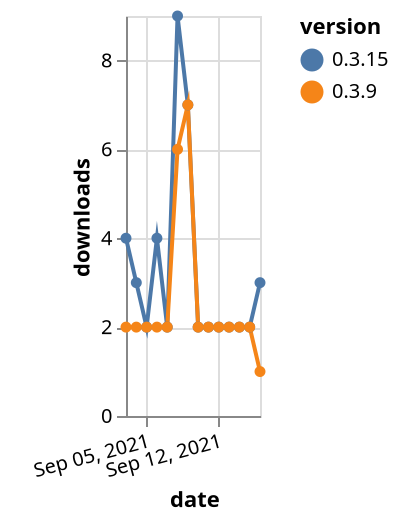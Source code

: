 {"$schema": "https://vega.github.io/schema/vega-lite/v5.json", "description": "A simple bar chart with embedded data.", "data": {"values": [{"date": "2021-09-03", "total": 1470, "delta": 4, "version": "0.3.15"}, {"date": "2021-09-04", "total": 1473, "delta": 3, "version": "0.3.15"}, {"date": "2021-09-05", "total": 1475, "delta": 2, "version": "0.3.15"}, {"date": "2021-09-06", "total": 1479, "delta": 4, "version": "0.3.15"}, {"date": "2021-09-07", "total": 1481, "delta": 2, "version": "0.3.15"}, {"date": "2021-09-08", "total": 1490, "delta": 9, "version": "0.3.15"}, {"date": "2021-09-09", "total": 1497, "delta": 7, "version": "0.3.15"}, {"date": "2021-09-10", "total": 1499, "delta": 2, "version": "0.3.15"}, {"date": "2021-09-11", "total": 1501, "delta": 2, "version": "0.3.15"}, {"date": "2021-09-12", "total": 1503, "delta": 2, "version": "0.3.15"}, {"date": "2021-09-13", "total": 1505, "delta": 2, "version": "0.3.15"}, {"date": "2021-09-14", "total": 1507, "delta": 2, "version": "0.3.15"}, {"date": "2021-09-15", "total": 1509, "delta": 2, "version": "0.3.15"}, {"date": "2021-09-16", "total": 1512, "delta": 3, "version": "0.3.15"}, {"date": "2021-09-03", "total": 2506, "delta": 2, "version": "0.3.9"}, {"date": "2021-09-04", "total": 2508, "delta": 2, "version": "0.3.9"}, {"date": "2021-09-05", "total": 2510, "delta": 2, "version": "0.3.9"}, {"date": "2021-09-06", "total": 2512, "delta": 2, "version": "0.3.9"}, {"date": "2021-09-07", "total": 2514, "delta": 2, "version": "0.3.9"}, {"date": "2021-09-08", "total": 2520, "delta": 6, "version": "0.3.9"}, {"date": "2021-09-09", "total": 2527, "delta": 7, "version": "0.3.9"}, {"date": "2021-09-10", "total": 2529, "delta": 2, "version": "0.3.9"}, {"date": "2021-09-11", "total": 2531, "delta": 2, "version": "0.3.9"}, {"date": "2021-09-12", "total": 2533, "delta": 2, "version": "0.3.9"}, {"date": "2021-09-13", "total": 2535, "delta": 2, "version": "0.3.9"}, {"date": "2021-09-14", "total": 2537, "delta": 2, "version": "0.3.9"}, {"date": "2021-09-15", "total": 2539, "delta": 2, "version": "0.3.9"}, {"date": "2021-09-16", "total": 2540, "delta": 1, "version": "0.3.9"}]}, "width": "container", "mark": {"type": "line", "point": {"filled": true}}, "encoding": {"x": {"field": "date", "type": "temporal", "timeUnit": "yearmonthdate", "title": "date", "axis": {"labelAngle": -15}}, "y": {"field": "delta", "type": "quantitative", "title": "downloads"}, "color": {"field": "version", "type": "nominal"}, "tooltip": {"field": "delta"}}}